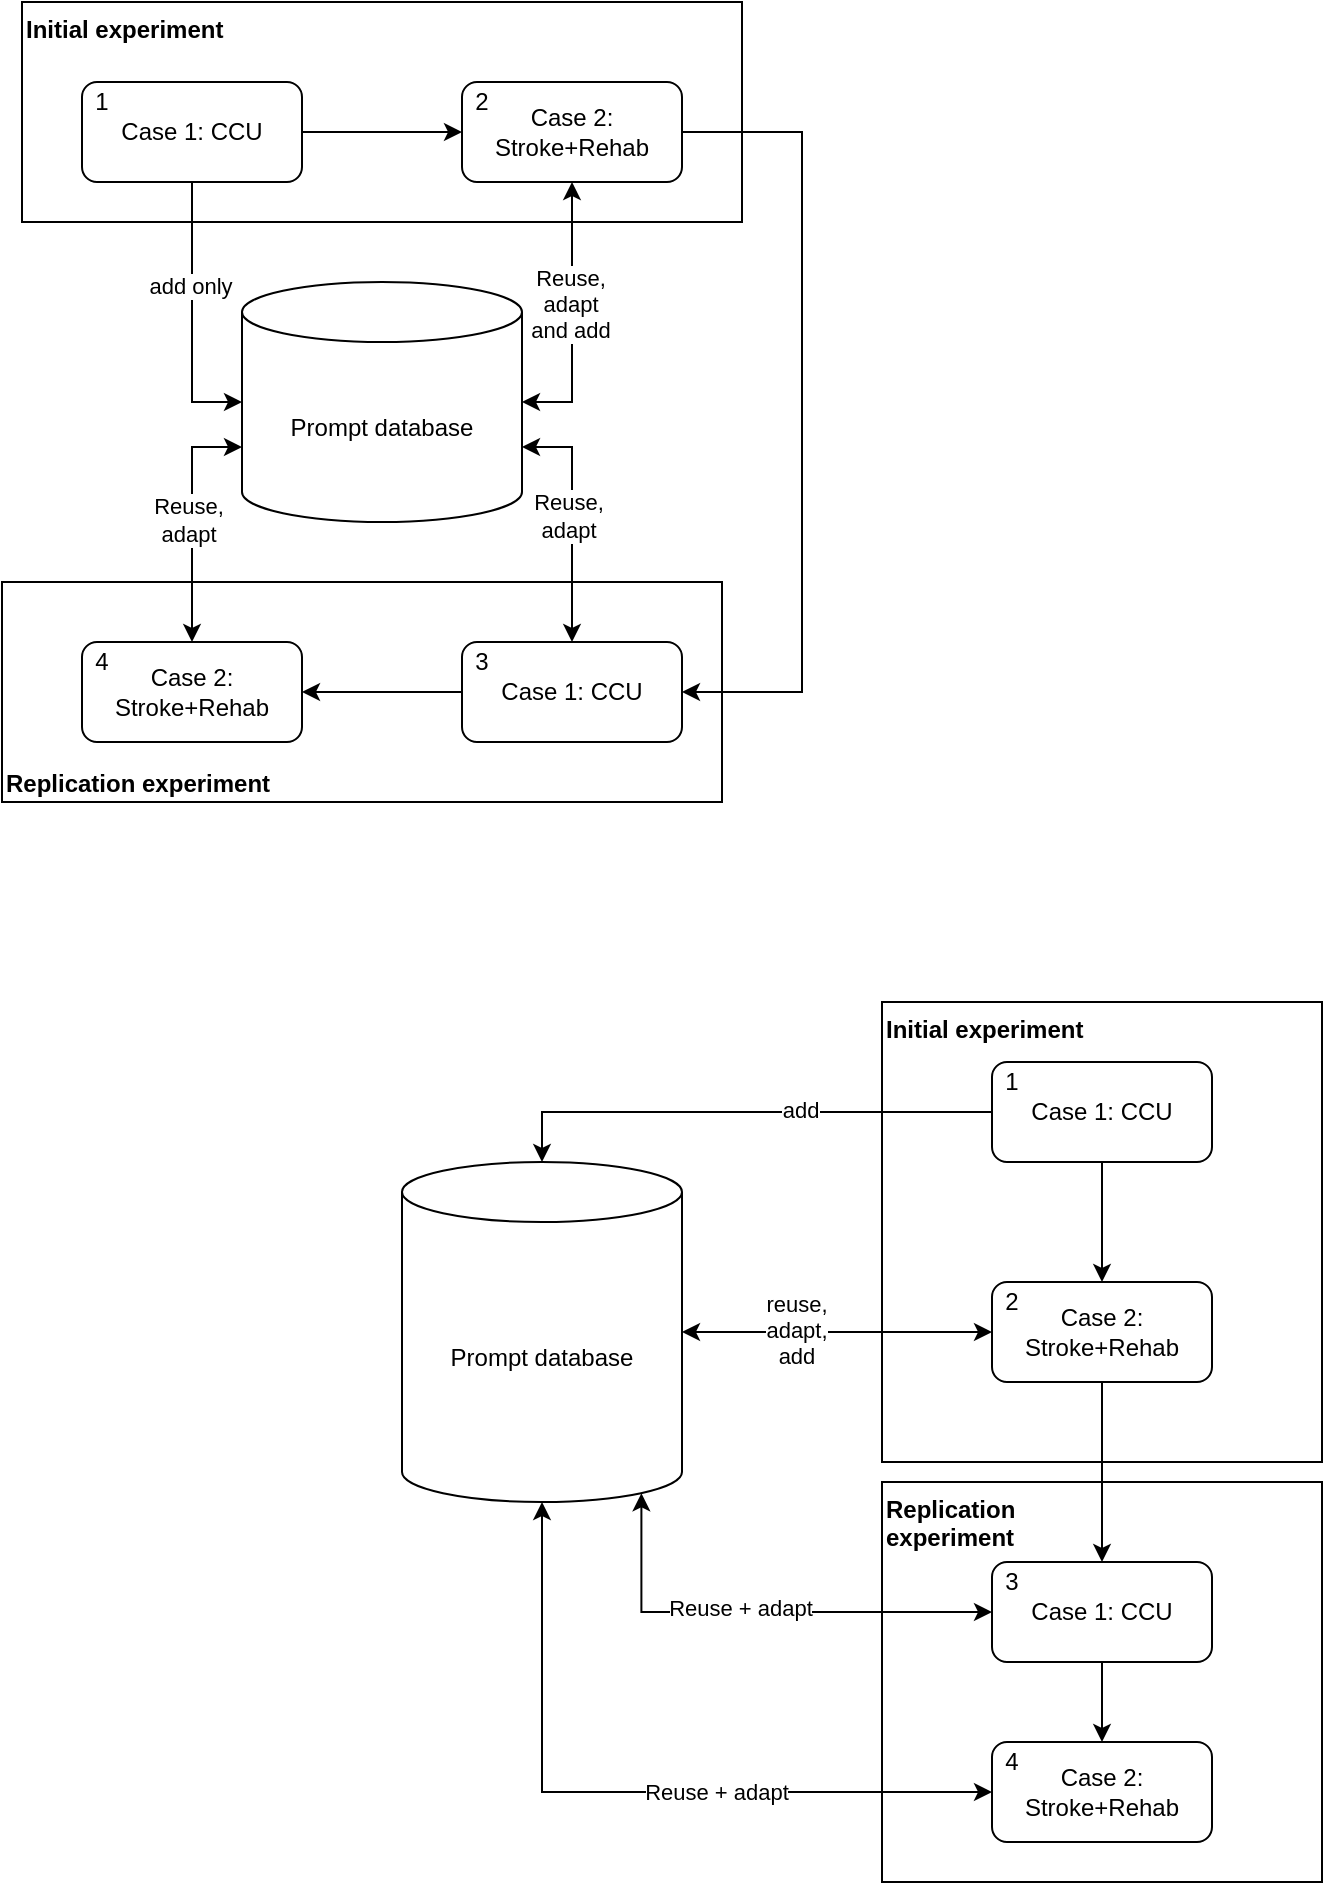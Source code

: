 <mxfile version="23.1.8" type="device">
  <diagram id="C5RBs43oDa-KdzZeNtuy" name="Page-1">
    <mxGraphModel dx="1434" dy="688" grid="1" gridSize="10" guides="1" tooltips="1" connect="1" arrows="1" fold="1" page="1" pageScale="1" pageWidth="827" pageHeight="1169" math="0" shadow="0">
      <root>
        <mxCell id="WIyWlLk6GJQsqaUBKTNV-0" />
        <mxCell id="WIyWlLk6GJQsqaUBKTNV-1" parent="WIyWlLk6GJQsqaUBKTNV-0" />
        <mxCell id="mIKZlhb0tXhXQCAx8YiM-12" value="&lt;b&gt;Replication experiment&lt;/b&gt;" style="rounded=0;whiteSpace=wrap;html=1;align=left;verticalAlign=bottom;" vertex="1" parent="WIyWlLk6GJQsqaUBKTNV-1">
          <mxGeometry x="80" y="310" width="360" height="110" as="geometry" />
        </mxCell>
        <mxCell id="mIKZlhb0tXhXQCAx8YiM-6" value="&lt;b&gt;Initial experiment&lt;/b&gt;" style="rounded=0;whiteSpace=wrap;html=1;align=left;verticalAlign=top;" vertex="1" parent="WIyWlLk6GJQsqaUBKTNV-1">
          <mxGeometry x="90" y="20" width="360" height="110" as="geometry" />
        </mxCell>
        <mxCell id="mIKZlhb0tXhXQCAx8YiM-4" style="edgeStyle=orthogonalEdgeStyle;rounded=0;orthogonalLoop=1;jettySize=auto;html=1;exitX=1;exitY=0.5;exitDx=0;exitDy=0;" edge="1" parent="WIyWlLk6GJQsqaUBKTNV-1" source="mIKZlhb0tXhXQCAx8YiM-0" target="mIKZlhb0tXhXQCAx8YiM-1">
          <mxGeometry relative="1" as="geometry" />
        </mxCell>
        <mxCell id="mIKZlhb0tXhXQCAx8YiM-0" value="&lt;div&gt;Case 1: CCU&lt;/div&gt;" style="rounded=1;whiteSpace=wrap;html=1;" vertex="1" parent="WIyWlLk6GJQsqaUBKTNV-1">
          <mxGeometry x="120" y="60" width="110" height="50" as="geometry" />
        </mxCell>
        <mxCell id="mIKZlhb0tXhXQCAx8YiM-17" style="edgeStyle=orthogonalEdgeStyle;rounded=0;orthogonalLoop=1;jettySize=auto;html=1;exitX=1;exitY=0.5;exitDx=0;exitDy=0;entryX=1;entryY=0.5;entryDx=0;entryDy=0;" edge="1" parent="WIyWlLk6GJQsqaUBKTNV-1" source="mIKZlhb0tXhXQCAx8YiM-1" target="mIKZlhb0tXhXQCAx8YiM-14">
          <mxGeometry relative="1" as="geometry">
            <mxPoint x="480" y="84.609" as="targetPoint" />
            <Array as="points">
              <mxPoint x="480" y="85" />
              <mxPoint x="480" y="365" />
            </Array>
          </mxGeometry>
        </mxCell>
        <mxCell id="mIKZlhb0tXhXQCAx8YiM-1" value="Case 2: Stroke+Rehab" style="rounded=1;whiteSpace=wrap;html=1;fontSize=12;glass=0;strokeWidth=1;shadow=0;" vertex="1" parent="WIyWlLk6GJQsqaUBKTNV-1">
          <mxGeometry x="310" y="60" width="110" height="50" as="geometry" />
        </mxCell>
        <mxCell id="mIKZlhb0tXhXQCAx8YiM-9" style="edgeStyle=orthogonalEdgeStyle;rounded=0;orthogonalLoop=1;jettySize=auto;html=1;exitX=1;exitY=0.5;exitDx=0;exitDy=0;exitPerimeter=0;entryX=0.5;entryY=1;entryDx=0;entryDy=0;startArrow=classic;startFill=1;" edge="1" parent="WIyWlLk6GJQsqaUBKTNV-1" source="mIKZlhb0tXhXQCAx8YiM-2" target="mIKZlhb0tXhXQCAx8YiM-1">
          <mxGeometry relative="1" as="geometry" />
        </mxCell>
        <mxCell id="mIKZlhb0tXhXQCAx8YiM-10" value="&lt;div&gt;Reuse,&lt;/div&gt;&lt;div&gt;adapt &lt;br&gt;&lt;/div&gt;&lt;div&gt;and add&lt;/div&gt;" style="edgeLabel;html=1;align=center;verticalAlign=middle;resizable=0;points=[];" vertex="1" connectable="0" parent="mIKZlhb0tXhXQCAx8YiM-9">
          <mxGeometry x="0.105" y="1" relative="1" as="geometry">
            <mxPoint as="offset" />
          </mxGeometry>
        </mxCell>
        <mxCell id="mIKZlhb0tXhXQCAx8YiM-2" value="Prompt database" style="shape=cylinder3;whiteSpace=wrap;html=1;boundedLbl=1;backgroundOutline=1;size=15;" vertex="1" parent="WIyWlLk6GJQsqaUBKTNV-1">
          <mxGeometry x="200" y="160" width="140" height="120" as="geometry" />
        </mxCell>
        <mxCell id="mIKZlhb0tXhXQCAx8YiM-7" style="edgeStyle=orthogonalEdgeStyle;rounded=0;orthogonalLoop=1;jettySize=auto;html=1;exitX=0.5;exitY=1;exitDx=0;exitDy=0;entryX=0;entryY=0.5;entryDx=0;entryDy=0;entryPerimeter=0;" edge="1" parent="WIyWlLk6GJQsqaUBKTNV-1" source="mIKZlhb0tXhXQCAx8YiM-0" target="mIKZlhb0tXhXQCAx8YiM-2">
          <mxGeometry relative="1" as="geometry" />
        </mxCell>
        <mxCell id="mIKZlhb0tXhXQCAx8YiM-11" value="add" style="edgeLabel;html=1;align=center;verticalAlign=middle;resizable=0;points=[];" vertex="1" connectable="0" parent="mIKZlhb0tXhXQCAx8YiM-7">
          <mxGeometry x="-0.231" y="-2" relative="1" as="geometry">
            <mxPoint as="offset" />
          </mxGeometry>
        </mxCell>
        <mxCell id="mIKZlhb0tXhXQCAx8YiM-13" value="add only" style="edgeLabel;html=1;align=center;verticalAlign=middle;resizable=0;points=[];" vertex="1" connectable="0" parent="mIKZlhb0tXhXQCAx8YiM-7">
          <mxGeometry x="-0.23" y="-1" relative="1" as="geometry">
            <mxPoint as="offset" />
          </mxGeometry>
        </mxCell>
        <mxCell id="mIKZlhb0tXhXQCAx8YiM-19" style="edgeStyle=orthogonalEdgeStyle;rounded=0;orthogonalLoop=1;jettySize=auto;html=1;exitX=0;exitY=0.5;exitDx=0;exitDy=0;" edge="1" parent="WIyWlLk6GJQsqaUBKTNV-1" source="mIKZlhb0tXhXQCAx8YiM-14" target="mIKZlhb0tXhXQCAx8YiM-15">
          <mxGeometry relative="1" as="geometry" />
        </mxCell>
        <mxCell id="mIKZlhb0tXhXQCAx8YiM-14" value="&lt;div&gt;Case 1: CCU&lt;/div&gt;" style="rounded=1;whiteSpace=wrap;html=1;" vertex="1" parent="WIyWlLk6GJQsqaUBKTNV-1">
          <mxGeometry x="310" y="340" width="110" height="50" as="geometry" />
        </mxCell>
        <mxCell id="mIKZlhb0tXhXQCAx8YiM-15" value="Case 2: Stroke+Rehab" style="rounded=1;whiteSpace=wrap;html=1;fontSize=12;glass=0;strokeWidth=1;shadow=0;" vertex="1" parent="WIyWlLk6GJQsqaUBKTNV-1">
          <mxGeometry x="120" y="340" width="110" height="50" as="geometry" />
        </mxCell>
        <mxCell id="mIKZlhb0tXhXQCAx8YiM-20" style="edgeStyle=orthogonalEdgeStyle;rounded=0;orthogonalLoop=1;jettySize=auto;html=1;exitX=0.5;exitY=0;exitDx=0;exitDy=0;entryX=1;entryY=0;entryDx=0;entryDy=82.5;entryPerimeter=0;startArrow=classic;startFill=1;" edge="1" parent="WIyWlLk6GJQsqaUBKTNV-1" source="mIKZlhb0tXhXQCAx8YiM-14" target="mIKZlhb0tXhXQCAx8YiM-2">
          <mxGeometry relative="1" as="geometry" />
        </mxCell>
        <mxCell id="mIKZlhb0tXhXQCAx8YiM-21" value="&lt;div&gt;Reuse, &lt;br&gt;&lt;/div&gt;&lt;div&gt;adapt &lt;br&gt;&lt;/div&gt;" style="edgeLabel;html=1;align=center;verticalAlign=middle;resizable=0;points=[];" vertex="1" connectable="0" parent="mIKZlhb0tXhXQCAx8YiM-20">
          <mxGeometry x="0.03" y="2" relative="1" as="geometry">
            <mxPoint as="offset" />
          </mxGeometry>
        </mxCell>
        <mxCell id="mIKZlhb0tXhXQCAx8YiM-22" style="edgeStyle=orthogonalEdgeStyle;rounded=0;orthogonalLoop=1;jettySize=auto;html=1;exitX=0.5;exitY=0;exitDx=0;exitDy=0;entryX=0;entryY=0;entryDx=0;entryDy=82.5;entryPerimeter=0;startArrow=classic;startFill=1;" edge="1" parent="WIyWlLk6GJQsqaUBKTNV-1" source="mIKZlhb0tXhXQCAx8YiM-15" target="mIKZlhb0tXhXQCAx8YiM-2">
          <mxGeometry relative="1" as="geometry" />
        </mxCell>
        <mxCell id="mIKZlhb0tXhXQCAx8YiM-23" value="&lt;div&gt;Reuse,&lt;/div&gt;&lt;div&gt;adapt&lt;br&gt;&lt;/div&gt;" style="edgeLabel;html=1;align=center;verticalAlign=middle;resizable=0;points=[];" vertex="1" connectable="0" parent="mIKZlhb0tXhXQCAx8YiM-22">
          <mxGeometry y="2" relative="1" as="geometry">
            <mxPoint as="offset" />
          </mxGeometry>
        </mxCell>
        <mxCell id="mIKZlhb0tXhXQCAx8YiM-24" value="&lt;div&gt;&lt;b&gt;Replication &lt;br&gt;&lt;/b&gt;&lt;/div&gt;&lt;div&gt;&lt;b&gt;experiment&lt;/b&gt;&lt;/div&gt;" style="rounded=0;whiteSpace=wrap;html=1;align=left;verticalAlign=top;" vertex="1" parent="WIyWlLk6GJQsqaUBKTNV-1">
          <mxGeometry x="520" y="760" width="220" height="200" as="geometry" />
        </mxCell>
        <mxCell id="mIKZlhb0tXhXQCAx8YiM-25" value="&lt;b&gt;Initial experiment&lt;/b&gt;" style="rounded=0;whiteSpace=wrap;html=1;align=left;verticalAlign=top;" vertex="1" parent="WIyWlLk6GJQsqaUBKTNV-1">
          <mxGeometry x="520" y="520" width="220" height="230" as="geometry" />
        </mxCell>
        <mxCell id="mIKZlhb0tXhXQCAx8YiM-26" style="edgeStyle=orthogonalEdgeStyle;rounded=0;orthogonalLoop=1;jettySize=auto;html=1;exitX=0.5;exitY=1;exitDx=0;exitDy=0;" edge="1" parent="WIyWlLk6GJQsqaUBKTNV-1" source="mIKZlhb0tXhXQCAx8YiM-27" target="mIKZlhb0tXhXQCAx8YiM-29">
          <mxGeometry relative="1" as="geometry">
            <mxPoint x="670" y="575" as="sourcePoint" />
          </mxGeometry>
        </mxCell>
        <mxCell id="mIKZlhb0tXhXQCAx8YiM-27" value="&lt;div&gt;Case 1: CCU&lt;/div&gt;" style="rounded=1;whiteSpace=wrap;html=1;" vertex="1" parent="WIyWlLk6GJQsqaUBKTNV-1">
          <mxGeometry x="575" y="550" width="110" height="50" as="geometry" />
        </mxCell>
        <mxCell id="mIKZlhb0tXhXQCAx8YiM-43" style="edgeStyle=orthogonalEdgeStyle;rounded=0;orthogonalLoop=1;jettySize=auto;html=1;exitX=0.5;exitY=1;exitDx=0;exitDy=0;entryX=0.5;entryY=0;entryDx=0;entryDy=0;" edge="1" parent="WIyWlLk6GJQsqaUBKTNV-1" source="mIKZlhb0tXhXQCAx8YiM-29" target="mIKZlhb0tXhXQCAx8YiM-37">
          <mxGeometry relative="1" as="geometry" />
        </mxCell>
        <mxCell id="mIKZlhb0tXhXQCAx8YiM-29" value="Case 2: Stroke+Rehab" style="rounded=1;whiteSpace=wrap;html=1;fontSize=12;glass=0;strokeWidth=1;shadow=0;" vertex="1" parent="WIyWlLk6GJQsqaUBKTNV-1">
          <mxGeometry x="575" y="660" width="110" height="50" as="geometry" />
        </mxCell>
        <mxCell id="mIKZlhb0tXhXQCAx8YiM-32" value="Prompt database" style="shape=cylinder3;whiteSpace=wrap;html=1;boundedLbl=1;backgroundOutline=1;size=15;" vertex="1" parent="WIyWlLk6GJQsqaUBKTNV-1">
          <mxGeometry x="280" y="600" width="140" height="170" as="geometry" />
        </mxCell>
        <mxCell id="mIKZlhb0tXhXQCAx8YiM-33" style="edgeStyle=orthogonalEdgeStyle;rounded=0;orthogonalLoop=1;jettySize=auto;html=1;exitX=0;exitY=0.5;exitDx=0;exitDy=0;entryX=0.5;entryY=0;entryDx=0;entryDy=0;entryPerimeter=0;" edge="1" parent="WIyWlLk6GJQsqaUBKTNV-1" source="mIKZlhb0tXhXQCAx8YiM-27" target="mIKZlhb0tXhXQCAx8YiM-32">
          <mxGeometry relative="1" as="geometry">
            <mxPoint x="310" y="610" as="targetPoint" />
          </mxGeometry>
        </mxCell>
        <mxCell id="mIKZlhb0tXhXQCAx8YiM-34" value="add" style="edgeLabel;html=1;align=center;verticalAlign=middle;resizable=0;points=[];" vertex="1" connectable="0" parent="mIKZlhb0tXhXQCAx8YiM-33">
          <mxGeometry x="-0.231" y="-2" relative="1" as="geometry">
            <mxPoint as="offset" />
          </mxGeometry>
        </mxCell>
        <mxCell id="mIKZlhb0tXhXQCAx8YiM-35" value="add" style="edgeLabel;html=1;align=center;verticalAlign=middle;resizable=0;points=[];" vertex="1" connectable="0" parent="mIKZlhb0tXhXQCAx8YiM-33">
          <mxGeometry x="-0.23" y="-1" relative="1" as="geometry">
            <mxPoint as="offset" />
          </mxGeometry>
        </mxCell>
        <mxCell id="mIKZlhb0tXhXQCAx8YiM-36" style="edgeStyle=orthogonalEdgeStyle;rounded=0;orthogonalLoop=1;jettySize=auto;html=1;exitX=0.5;exitY=1;exitDx=0;exitDy=0;" edge="1" parent="WIyWlLk6GJQsqaUBKTNV-1" source="mIKZlhb0tXhXQCAx8YiM-37" target="mIKZlhb0tXhXQCAx8YiM-38">
          <mxGeometry relative="1" as="geometry" />
        </mxCell>
        <mxCell id="mIKZlhb0tXhXQCAx8YiM-37" value="&lt;div&gt;Case 1: CCU&lt;/div&gt;" style="rounded=1;whiteSpace=wrap;html=1;" vertex="1" parent="WIyWlLk6GJQsqaUBKTNV-1">
          <mxGeometry x="575" y="800" width="110" height="50" as="geometry" />
        </mxCell>
        <mxCell id="mIKZlhb0tXhXQCAx8YiM-38" value="Case 2: Stroke+Rehab" style="rounded=1;whiteSpace=wrap;html=1;fontSize=12;glass=0;strokeWidth=1;shadow=0;" vertex="1" parent="WIyWlLk6GJQsqaUBKTNV-1">
          <mxGeometry x="575" y="890" width="110" height="50" as="geometry" />
        </mxCell>
        <mxCell id="mIKZlhb0tXhXQCAx8YiM-41" style="edgeStyle=orthogonalEdgeStyle;rounded=0;orthogonalLoop=1;jettySize=auto;html=1;exitX=0;exitY=0.5;exitDx=0;exitDy=0;startArrow=classic;startFill=1;" edge="1" parent="WIyWlLk6GJQsqaUBKTNV-1" source="mIKZlhb0tXhXQCAx8YiM-38" target="mIKZlhb0tXhXQCAx8YiM-32">
          <mxGeometry relative="1" as="geometry" />
        </mxCell>
        <mxCell id="mIKZlhb0tXhXQCAx8YiM-42" value="Reuse + adapt" style="edgeLabel;html=1;align=center;verticalAlign=middle;resizable=0;points=[];" vertex="1" connectable="0" parent="mIKZlhb0tXhXQCAx8YiM-41">
          <mxGeometry y="2" relative="1" as="geometry">
            <mxPoint x="47" y="-2" as="offset" />
          </mxGeometry>
        </mxCell>
        <mxCell id="mIKZlhb0tXhXQCAx8YiM-44" style="edgeStyle=orthogonalEdgeStyle;rounded=0;orthogonalLoop=1;jettySize=auto;html=1;exitX=0;exitY=0.5;exitDx=0;exitDy=0;entryX=0.855;entryY=1;entryDx=0;entryDy=-4.35;entryPerimeter=0;startArrow=classic;startFill=1;" edge="1" parent="WIyWlLk6GJQsqaUBKTNV-1" source="mIKZlhb0tXhXQCAx8YiM-37" target="mIKZlhb0tXhXQCAx8YiM-32">
          <mxGeometry relative="1" as="geometry" />
        </mxCell>
        <mxCell id="mIKZlhb0tXhXQCAx8YiM-45" value="Reuse + adapt" style="edgeLabel;html=1;align=center;verticalAlign=middle;resizable=0;points=[];" vertex="1" connectable="0" parent="mIKZlhb0tXhXQCAx8YiM-44">
          <mxGeometry x="0.077" y="-2" relative="1" as="geometry">
            <mxPoint as="offset" />
          </mxGeometry>
        </mxCell>
        <mxCell id="mIKZlhb0tXhXQCAx8YiM-46" style="edgeStyle=orthogonalEdgeStyle;rounded=0;orthogonalLoop=1;jettySize=auto;html=1;exitX=0;exitY=0.5;exitDx=0;exitDy=0;entryX=1;entryY=0.5;entryDx=0;entryDy=0;entryPerimeter=0;startArrow=classic;startFill=1;" edge="1" parent="WIyWlLk6GJQsqaUBKTNV-1" source="mIKZlhb0tXhXQCAx8YiM-29" target="mIKZlhb0tXhXQCAx8YiM-32">
          <mxGeometry relative="1" as="geometry" />
        </mxCell>
        <mxCell id="mIKZlhb0tXhXQCAx8YiM-48" value="&lt;div&gt;reuse,&lt;/div&gt;&lt;div&gt;adapt,&lt;/div&gt;&lt;div&gt;add&lt;br&gt;&lt;/div&gt;" style="edgeLabel;html=1;align=center;verticalAlign=middle;resizable=0;points=[];" vertex="1" connectable="0" parent="mIKZlhb0tXhXQCAx8YiM-46">
          <mxGeometry x="0.272" y="-1" relative="1" as="geometry">
            <mxPoint as="offset" />
          </mxGeometry>
        </mxCell>
        <mxCell id="mIKZlhb0tXhXQCAx8YiM-50" value="1" style="text;html=1;align=center;verticalAlign=middle;whiteSpace=wrap;rounded=0;" vertex="1" parent="WIyWlLk6GJQsqaUBKTNV-1">
          <mxGeometry x="120" y="60" width="20" height="20" as="geometry" />
        </mxCell>
        <mxCell id="mIKZlhb0tXhXQCAx8YiM-51" value="2" style="text;html=1;align=center;verticalAlign=middle;whiteSpace=wrap;rounded=0;" vertex="1" parent="WIyWlLk6GJQsqaUBKTNV-1">
          <mxGeometry x="310" y="60" width="20" height="20" as="geometry" />
        </mxCell>
        <mxCell id="mIKZlhb0tXhXQCAx8YiM-52" value="3" style="text;html=1;align=center;verticalAlign=middle;whiteSpace=wrap;rounded=0;" vertex="1" parent="WIyWlLk6GJQsqaUBKTNV-1">
          <mxGeometry x="310" y="340" width="20" height="20" as="geometry" />
        </mxCell>
        <mxCell id="mIKZlhb0tXhXQCAx8YiM-53" value="4" style="text;html=1;align=center;verticalAlign=middle;whiteSpace=wrap;rounded=0;" vertex="1" parent="WIyWlLk6GJQsqaUBKTNV-1">
          <mxGeometry x="120" y="340" width="20" height="20" as="geometry" />
        </mxCell>
        <mxCell id="mIKZlhb0tXhXQCAx8YiM-65" value="1" style="text;html=1;align=center;verticalAlign=middle;whiteSpace=wrap;rounded=0;" vertex="1" parent="WIyWlLk6GJQsqaUBKTNV-1">
          <mxGeometry x="575" y="550" width="20" height="20" as="geometry" />
        </mxCell>
        <mxCell id="mIKZlhb0tXhXQCAx8YiM-66" value="2" style="text;html=1;align=center;verticalAlign=middle;whiteSpace=wrap;rounded=0;" vertex="1" parent="WIyWlLk6GJQsqaUBKTNV-1">
          <mxGeometry x="575" y="660" width="20" height="20" as="geometry" />
        </mxCell>
        <mxCell id="mIKZlhb0tXhXQCAx8YiM-67" value="3" style="text;html=1;align=center;verticalAlign=middle;whiteSpace=wrap;rounded=0;" vertex="1" parent="WIyWlLk6GJQsqaUBKTNV-1">
          <mxGeometry x="575" y="800" width="20" height="20" as="geometry" />
        </mxCell>
        <mxCell id="mIKZlhb0tXhXQCAx8YiM-68" value="4" style="text;html=1;align=center;verticalAlign=middle;whiteSpace=wrap;rounded=0;" vertex="1" parent="WIyWlLk6GJQsqaUBKTNV-1">
          <mxGeometry x="575" y="890" width="20" height="20" as="geometry" />
        </mxCell>
      </root>
    </mxGraphModel>
  </diagram>
</mxfile>
